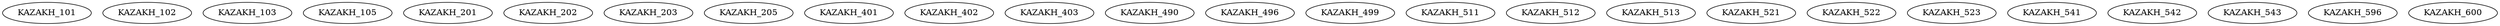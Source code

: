 digraph G {
    KAZAKH_101;
    KAZAKH_102;
    KAZAKH_103;
    KAZAKH_105;
    KAZAKH_201;
    KAZAKH_202;
    KAZAKH_203;
    KAZAKH_205;
    KAZAKH_401;
    KAZAKH_402;
    KAZAKH_403;
    KAZAKH_490;
    KAZAKH_496;
    KAZAKH_499;
    KAZAKH_511;
    KAZAKH_512;
    KAZAKH_513;
    KAZAKH_521;
    KAZAKH_522;
    KAZAKH_523;
    KAZAKH_541;
    KAZAKH_542;
    KAZAKH_543;
    KAZAKH_596;
    KAZAKH_600;
}

